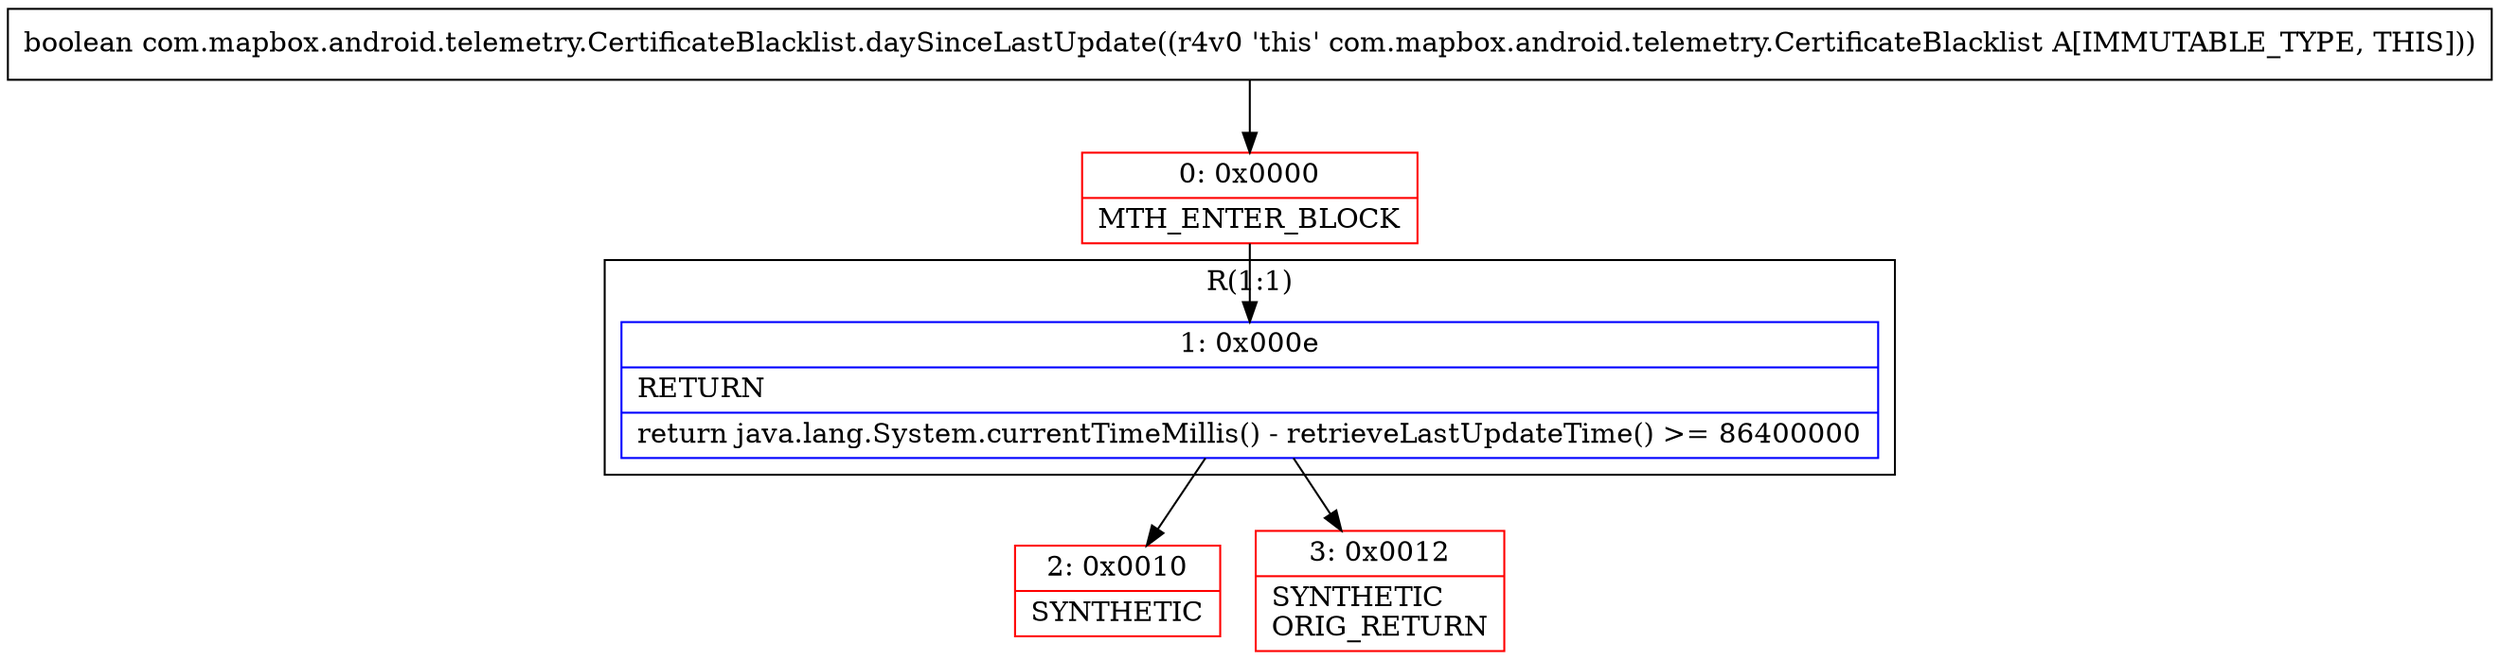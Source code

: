 digraph "CFG forcom.mapbox.android.telemetry.CertificateBlacklist.daySinceLastUpdate()Z" {
subgraph cluster_Region_1651729566 {
label = "R(1:1)";
node [shape=record,color=blue];
Node_1 [shape=record,label="{1\:\ 0x000e|RETURN\l|return java.lang.System.currentTimeMillis() \- retrieveLastUpdateTime() \>= 86400000\l}"];
}
Node_0 [shape=record,color=red,label="{0\:\ 0x0000|MTH_ENTER_BLOCK\l}"];
Node_2 [shape=record,color=red,label="{2\:\ 0x0010|SYNTHETIC\l}"];
Node_3 [shape=record,color=red,label="{3\:\ 0x0012|SYNTHETIC\lORIG_RETURN\l}"];
MethodNode[shape=record,label="{boolean com.mapbox.android.telemetry.CertificateBlacklist.daySinceLastUpdate((r4v0 'this' com.mapbox.android.telemetry.CertificateBlacklist A[IMMUTABLE_TYPE, THIS])) }"];
MethodNode -> Node_0;
Node_1 -> Node_2;
Node_1 -> Node_3;
Node_0 -> Node_1;
}

